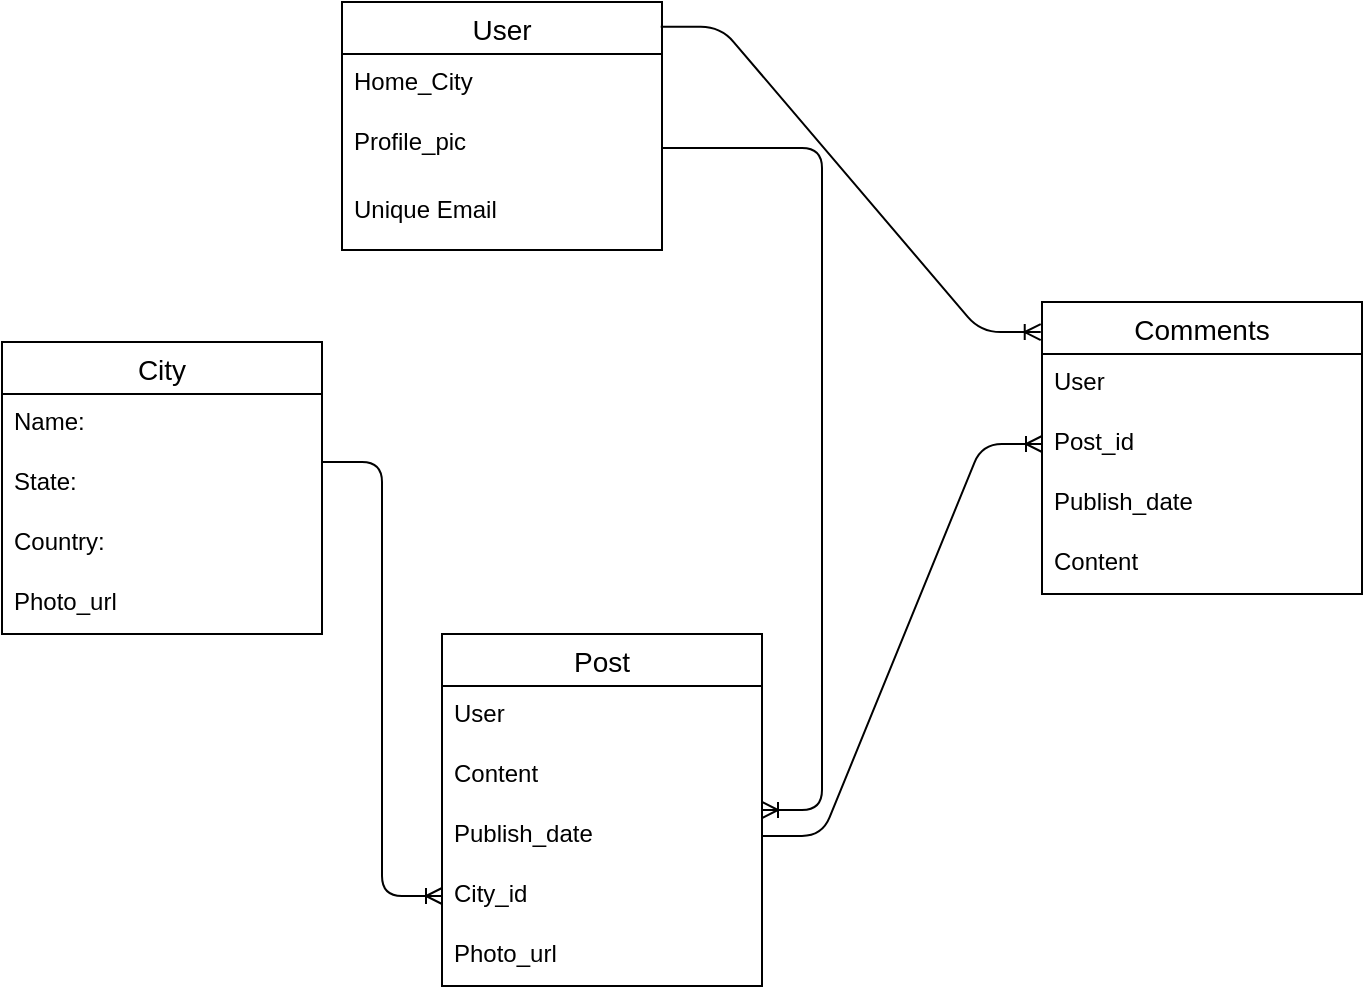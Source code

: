 <mxfile version="13.7.3" type="device"><diagram id="k2RrfPY2tVINVSRio4Vn" name="Page-1"><mxGraphModel dx="1042" dy="561" grid="1" gridSize="10" guides="1" tooltips="1" connect="1" arrows="1" fold="1" page="1" pageScale="1" pageWidth="850" pageHeight="1100" math="0" shadow="0"><root><mxCell id="0"/><mxCell id="1" parent="0"/><mxCell id="WDZnVrRUi0OqYJWjNLap-17" value="" style="edgeStyle=entityRelationEdgeStyle;fontSize=12;html=1;endArrow=ERoneToMany;" edge="1" parent="1" target="WDZnVrRUi0OqYJWjNLap-16"><mxGeometry width="100" height="100" relative="1" as="geometry"><mxPoint x="300" y="310" as="sourcePoint"/><mxPoint x="400" y="210" as="targetPoint"/></mxGeometry></mxCell><mxCell id="WDZnVrRUi0OqYJWjNLap-19" value="" style="edgeStyle=entityRelationEdgeStyle;fontSize=12;html=1;endArrow=ERoneToMany;entryX=0;entryY=0.5;entryDx=0;entryDy=0;exitX=1;exitY=0.5;exitDx=0;exitDy=0;" edge="1" parent="1" source="WDZnVrRUi0OqYJWjNLap-7" target="WDZnVrRUi0OqYJWjNLap-11"><mxGeometry width="100" height="100" relative="1" as="geometry"><mxPoint x="560" y="210" as="sourcePoint"/><mxPoint x="630" y="341" as="targetPoint"/></mxGeometry></mxCell><mxCell id="WDZnVrRUi0OqYJWjNLap-21" value="User" style="swimlane;fontStyle=0;childLayout=stackLayout;horizontal=1;startSize=26;horizontalStack=0;resizeParent=1;resizeParentMax=0;resizeLast=0;collapsible=1;marginBottom=0;align=center;fontSize=14;" vertex="1" parent="1"><mxGeometry x="310" y="80" width="160" height="124" as="geometry"/></mxCell><mxCell id="WDZnVrRUi0OqYJWjNLap-22" value="Home_City" style="text;strokeColor=none;fillColor=none;spacingLeft=4;spacingRight=4;overflow=hidden;rotatable=0;points=[[0,0.5],[1,0.5]];portConstraint=eastwest;fontSize=12;" vertex="1" parent="WDZnVrRUi0OqYJWjNLap-21"><mxGeometry y="26" width="160" height="30" as="geometry"/></mxCell><mxCell id="WDZnVrRUi0OqYJWjNLap-37" value="Profile_pic" style="text;strokeColor=none;fillColor=none;spacingLeft=4;spacingRight=4;overflow=hidden;rotatable=0;points=[[0,0.5],[1,0.5]];portConstraint=eastwest;fontSize=12;" vertex="1" parent="WDZnVrRUi0OqYJWjNLap-21"><mxGeometry y="56" width="160" height="34" as="geometry"/></mxCell><mxCell id="WDZnVrRUi0OqYJWjNLap-40" value="Unique Email" style="text;strokeColor=none;fillColor=none;spacingLeft=4;spacingRight=4;overflow=hidden;rotatable=0;points=[[0,0.5],[1,0.5]];portConstraint=eastwest;fontSize=12;" vertex="1" parent="WDZnVrRUi0OqYJWjNLap-21"><mxGeometry y="90" width="160" height="34" as="geometry"/></mxCell><mxCell id="WDZnVrRUi0OqYJWjNLap-28" value="" style="edgeStyle=entityRelationEdgeStyle;fontSize=12;html=1;endArrow=ERoneToMany;exitX=1;exitY=0.5;exitDx=0;exitDy=0;" edge="1" parent="1" target="WDZnVrRUi0OqYJWjNLap-5"><mxGeometry width="100" height="100" relative="1" as="geometry"><mxPoint x="470" y="153" as="sourcePoint"/><mxPoint x="470" y="250" as="targetPoint"/></mxGeometry></mxCell><mxCell id="WDZnVrRUi0OqYJWjNLap-32" value="" style="edgeStyle=entityRelationEdgeStyle;fontSize=12;html=1;endArrow=ERoneToMany;exitX=0.996;exitY=0.1;exitDx=0;exitDy=0;exitPerimeter=0;entryX=-0.004;entryY=0.103;entryDx=0;entryDy=0;entryPerimeter=0;" edge="1" parent="1" source="WDZnVrRUi0OqYJWjNLap-21" target="WDZnVrRUi0OqYJWjNLap-10"><mxGeometry width="100" height="100" relative="1" as="geometry"><mxPoint x="370" y="350" as="sourcePoint"/><mxPoint x="470" y="250" as="targetPoint"/></mxGeometry></mxCell><mxCell id="WDZnVrRUi0OqYJWjNLap-10" value="Comments" style="swimlane;fontStyle=0;childLayout=stackLayout;horizontal=1;startSize=26;horizontalStack=0;resizeParent=1;resizeParentMax=0;resizeLast=0;collapsible=1;marginBottom=0;align=center;fontSize=14;" vertex="1" parent="1"><mxGeometry x="660" y="230" width="160" height="146" as="geometry"/></mxCell><mxCell id="WDZnVrRUi0OqYJWjNLap-18" value="User" style="text;strokeColor=none;fillColor=none;spacingLeft=4;spacingRight=4;overflow=hidden;rotatable=0;points=[[0,0.5],[1,0.5]];portConstraint=eastwest;fontSize=12;" vertex="1" parent="WDZnVrRUi0OqYJWjNLap-10"><mxGeometry y="26" width="160" height="30" as="geometry"/></mxCell><mxCell id="WDZnVrRUi0OqYJWjNLap-11" value="Post_id" style="text;strokeColor=none;fillColor=none;spacingLeft=4;spacingRight=4;overflow=hidden;rotatable=0;points=[[0,0.5],[1,0.5]];portConstraint=eastwest;fontSize=12;" vertex="1" parent="WDZnVrRUi0OqYJWjNLap-10"><mxGeometry y="56" width="160" height="30" as="geometry"/></mxCell><mxCell id="WDZnVrRUi0OqYJWjNLap-12" value="Publish_date" style="text;strokeColor=none;fillColor=none;spacingLeft=4;spacingRight=4;overflow=hidden;rotatable=0;points=[[0,0.5],[1,0.5]];portConstraint=eastwest;fontSize=12;" vertex="1" parent="WDZnVrRUi0OqYJWjNLap-10"><mxGeometry y="86" width="160" height="30" as="geometry"/></mxCell><mxCell id="WDZnVrRUi0OqYJWjNLap-13" value="Content" style="text;strokeColor=none;fillColor=none;spacingLeft=4;spacingRight=4;overflow=hidden;rotatable=0;points=[[0,0.5],[1,0.5]];portConstraint=eastwest;fontSize=12;" vertex="1" parent="WDZnVrRUi0OqYJWjNLap-10"><mxGeometry y="116" width="160" height="30" as="geometry"/></mxCell><mxCell id="WDZnVrRUi0OqYJWjNLap-1" value="City" style="swimlane;fontStyle=0;childLayout=stackLayout;horizontal=1;startSize=26;horizontalStack=0;resizeParent=1;resizeParentMax=0;resizeLast=0;collapsible=1;marginBottom=0;align=center;fontSize=14;" vertex="1" parent="1"><mxGeometry x="140" y="250" width="160" height="146" as="geometry"><mxRectangle x="340" y="240" width="50" height="26" as="alternateBounds"/></mxGeometry></mxCell><mxCell id="WDZnVrRUi0OqYJWjNLap-2" value="Name:" style="text;strokeColor=none;fillColor=none;spacingLeft=4;spacingRight=4;overflow=hidden;rotatable=0;points=[[0,0.5],[1,0.5]];portConstraint=eastwest;fontSize=12;" vertex="1" parent="WDZnVrRUi0OqYJWjNLap-1"><mxGeometry y="26" width="160" height="30" as="geometry"/></mxCell><mxCell id="WDZnVrRUi0OqYJWjNLap-3" value="State:" style="text;strokeColor=none;fillColor=none;spacingLeft=4;spacingRight=4;overflow=hidden;rotatable=0;points=[[0,0.5],[1,0.5]];portConstraint=eastwest;fontSize=12;" vertex="1" parent="WDZnVrRUi0OqYJWjNLap-1"><mxGeometry y="56" width="160" height="30" as="geometry"/></mxCell><mxCell id="WDZnVrRUi0OqYJWjNLap-4" value="Country:" style="text;strokeColor=none;fillColor=none;spacingLeft=4;spacingRight=4;overflow=hidden;rotatable=0;points=[[0,0.5],[1,0.5]];portConstraint=eastwest;fontSize=12;" vertex="1" parent="WDZnVrRUi0OqYJWjNLap-1"><mxGeometry y="86" width="160" height="30" as="geometry"/></mxCell><mxCell id="WDZnVrRUi0OqYJWjNLap-36" value="Photo_url" style="text;strokeColor=none;fillColor=none;spacingLeft=4;spacingRight=4;overflow=hidden;rotatable=0;points=[[0,0.5],[1,0.5]];portConstraint=eastwest;fontSize=12;" vertex="1" parent="WDZnVrRUi0OqYJWjNLap-1"><mxGeometry y="116" width="160" height="30" as="geometry"/></mxCell><mxCell id="WDZnVrRUi0OqYJWjNLap-5" value="Post" style="swimlane;fontStyle=0;childLayout=stackLayout;horizontal=1;startSize=26;horizontalStack=0;resizeParent=1;resizeParentMax=0;resizeLast=0;collapsible=1;marginBottom=0;align=center;fontSize=14;" vertex="1" parent="1"><mxGeometry x="360" y="396" width="160" height="176" as="geometry"/></mxCell><mxCell id="WDZnVrRUi0OqYJWjNLap-6" value="User" style="text;strokeColor=none;fillColor=none;spacingLeft=4;spacingRight=4;overflow=hidden;rotatable=0;points=[[0,0.5],[1,0.5]];portConstraint=eastwest;fontSize=12;" vertex="1" parent="WDZnVrRUi0OqYJWjNLap-5"><mxGeometry y="26" width="160" height="30" as="geometry"/></mxCell><mxCell id="WDZnVrRUi0OqYJWjNLap-8" value="Content" style="text;strokeColor=none;fillColor=none;spacingLeft=4;spacingRight=4;overflow=hidden;rotatable=0;points=[[0,0.5],[1,0.5]];portConstraint=eastwest;fontSize=12;" vertex="1" parent="WDZnVrRUi0OqYJWjNLap-5"><mxGeometry y="56" width="160" height="30" as="geometry"/></mxCell><mxCell id="WDZnVrRUi0OqYJWjNLap-7" value="Publish_date" style="text;strokeColor=none;fillColor=none;spacingLeft=4;spacingRight=4;overflow=hidden;rotatable=0;points=[[0,0.5],[1,0.5]];portConstraint=eastwest;fontSize=12;" vertex="1" parent="WDZnVrRUi0OqYJWjNLap-5"><mxGeometry y="86" width="160" height="30" as="geometry"/></mxCell><mxCell id="WDZnVrRUi0OqYJWjNLap-16" value="City_id" style="text;strokeColor=none;fillColor=none;spacingLeft=4;spacingRight=4;overflow=hidden;rotatable=0;points=[[0,0.5],[1,0.5]];portConstraint=eastwest;fontSize=12;" vertex="1" parent="WDZnVrRUi0OqYJWjNLap-5"><mxGeometry y="116" width="160" height="30" as="geometry"/></mxCell><mxCell id="WDZnVrRUi0OqYJWjNLap-39" value="Photo_url" style="text;strokeColor=none;fillColor=none;spacingLeft=4;spacingRight=4;overflow=hidden;rotatable=0;points=[[0,0.5],[1,0.5]];portConstraint=eastwest;fontSize=12;" vertex="1" parent="WDZnVrRUi0OqYJWjNLap-5"><mxGeometry y="146" width="160" height="30" as="geometry"/></mxCell></root></mxGraphModel></diagram></mxfile>
